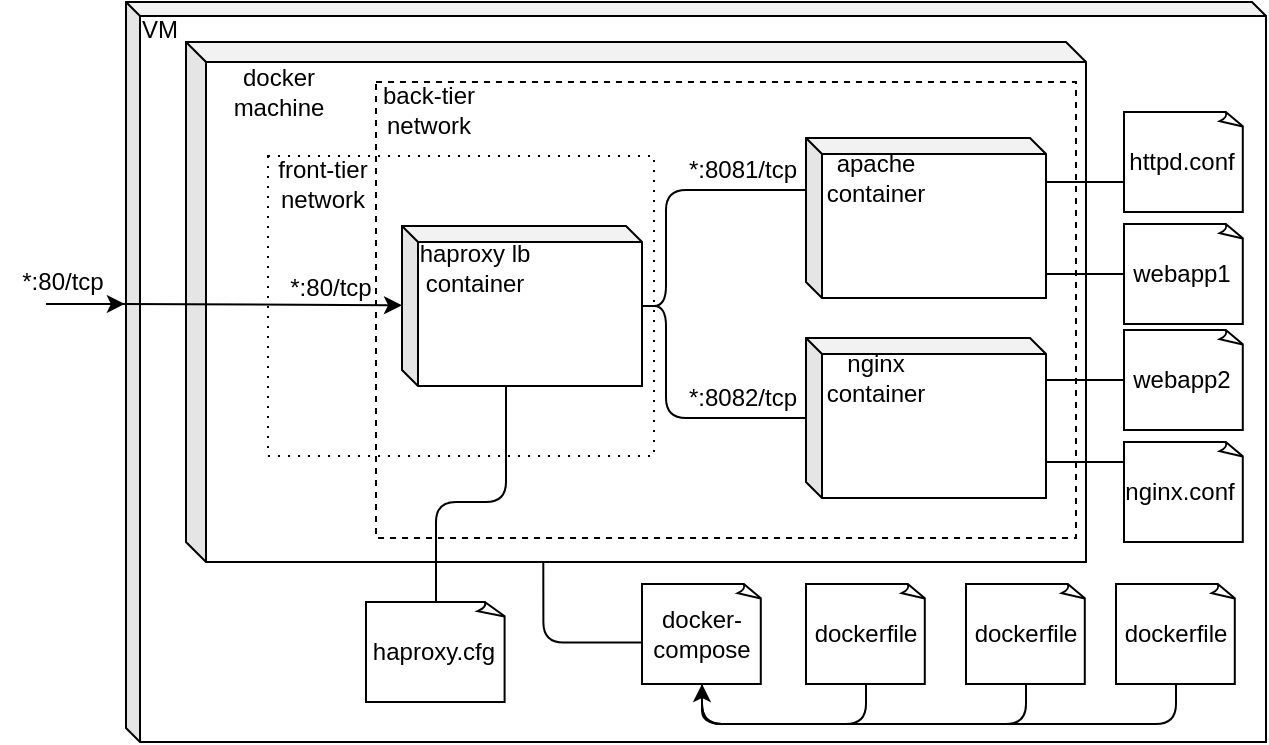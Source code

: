 <mxfile version="12.6.1" type="device"><diagram id="X4h6uVRWEngFaZvKOHjh" name="Page-1"><mxGraphModel dx="885" dy="594" grid="1" gridSize="10" guides="1" tooltips="1" connect="1" arrows="1" fold="1" page="1" pageScale="1" pageWidth="827" pageHeight="1169" math="0" shadow="0"><root><mxCell id="0"/><mxCell id="1" parent="0"/><mxCell id="a_K1HA3vrQmPpw-669ed-46" value="" style="shape=cube;whiteSpace=wrap;html=1;boundedLbl=1;backgroundOutline=1;darkOpacity=0.05;darkOpacity2=0.1;size=7;" vertex="1" parent="1"><mxGeometry x="240" y="20" width="570" height="370" as="geometry"/></mxCell><mxCell id="a_K1HA3vrQmPpw-669ed-44" value="" style="shape=cube;whiteSpace=wrap;html=1;boundedLbl=1;backgroundOutline=1;darkOpacity=0.05;darkOpacity2=0.1;size=10;" vertex="1" parent="1"><mxGeometry x="270" y="40" width="450" height="260" as="geometry"/></mxCell><mxCell id="a_K1HA3vrQmPpw-669ed-48" value="" style="verticalLabelPosition=bottom;verticalAlign=top;html=1;shape=mxgraph.basic.rect;fillColor2=none;strokeWidth=1;size=20;indent=5;dashed=1;" vertex="1" parent="1"><mxGeometry x="365" y="60" width="350" height="228" as="geometry"/></mxCell><mxCell id="a_K1HA3vrQmPpw-669ed-1" value="" style="shape=cube;whiteSpace=wrap;html=1;boundedLbl=1;backgroundOutline=1;darkOpacity=0.05;darkOpacity2=0.1;size=8;" vertex="1" parent="1"><mxGeometry x="580" y="88" width="120" height="80" as="geometry"/></mxCell><mxCell id="a_K1HA3vrQmPpw-669ed-2" value="" style="shape=cube;whiteSpace=wrap;html=1;boundedLbl=1;backgroundOutline=1;darkOpacity=0.05;darkOpacity2=0.1;size=8;" vertex="1" parent="1"><mxGeometry x="580" y="188" width="120" height="80" as="geometry"/></mxCell><mxCell id="a_K1HA3vrQmPpw-669ed-3" value="apache container" style="text;html=1;strokeColor=none;fillColor=none;align=center;verticalAlign=middle;whiteSpace=wrap;rounded=0;" vertex="1" parent="1"><mxGeometry x="590" y="98" width="50" height="20" as="geometry"/></mxCell><mxCell id="a_K1HA3vrQmPpw-669ed-4" value="nginx container" style="text;html=1;strokeColor=none;fillColor=none;align=center;verticalAlign=middle;whiteSpace=wrap;rounded=0;" vertex="1" parent="1"><mxGeometry x="590" y="198" width="50" height="20" as="geometry"/></mxCell><mxCell id="a_K1HA3vrQmPpw-669ed-5" value="" style="whiteSpace=wrap;html=1;shape=mxgraph.basic.document" vertex="1" parent="1"><mxGeometry x="660" y="311" width="60" height="50" as="geometry"/></mxCell><mxCell id="a_K1HA3vrQmPpw-669ed-6" value="dockerfile" style="text;html=1;strokeColor=none;fillColor=none;align=center;verticalAlign=middle;whiteSpace=wrap;rounded=0;" vertex="1" parent="1"><mxGeometry x="665" y="326" width="50" height="20" as="geometry"/></mxCell><mxCell id="a_K1HA3vrQmPpw-669ed-7" value="" style="whiteSpace=wrap;html=1;shape=mxgraph.basic.document" vertex="1" parent="1"><mxGeometry x="580" y="311" width="60" height="50" as="geometry"/></mxCell><mxCell id="a_K1HA3vrQmPpw-669ed-8" value="dockerfile" style="text;html=1;strokeColor=none;fillColor=none;align=center;verticalAlign=middle;whiteSpace=wrap;rounded=0;" vertex="1" parent="1"><mxGeometry x="585" y="326" width="50" height="20" as="geometry"/></mxCell><mxCell id="a_K1HA3vrQmPpw-669ed-9" value="" style="whiteSpace=wrap;html=1;shape=mxgraph.basic.document" vertex="1" parent="1"><mxGeometry x="735" y="311" width="60" height="50" as="geometry"/></mxCell><mxCell id="a_K1HA3vrQmPpw-669ed-10" value="dockerfile" style="text;html=1;strokeColor=none;fillColor=none;align=center;verticalAlign=middle;whiteSpace=wrap;rounded=0;" vertex="1" parent="1"><mxGeometry x="740" y="326" width="50" height="20" as="geometry"/></mxCell><mxCell id="a_K1HA3vrQmPpw-669ed-14" value="haproxy lb container" style="text;html=1;strokeColor=none;fillColor=none;align=center;verticalAlign=middle;whiteSpace=wrap;rounded=0;" vertex="1" parent="1"><mxGeometry x="383" y="143" width="63" height="20" as="geometry"/></mxCell><mxCell id="a_K1HA3vrQmPpw-669ed-16" value="" style="endArrow=none;html=1;exitX=0;exitY=0;exitDx=0;exitDy=26;exitPerimeter=0;strokeColor=#000000;jumpStyle=sharp;edgeStyle=orthogonalEdgeStyle;comic=0;rounded=1;" edge="1" parent="1" source="a_K1HA3vrQmPpw-669ed-1" target="a_K1HA3vrQmPpw-669ed-13"><mxGeometry width="50" height="50" relative="1" as="geometry"><mxPoint x="120" y="130" as="sourcePoint"/><mxPoint x="170" y="80" as="targetPoint"/><Array as="points"><mxPoint x="510" y="114"/><mxPoint x="510" y="172"/></Array></mxGeometry></mxCell><mxCell id="a_K1HA3vrQmPpw-669ed-18" value="" style="endArrow=none;html=1;strokeColor=#000000;jumpStyle=sharp;edgeStyle=orthogonalEdgeStyle;comic=0;rounded=1;" edge="1" parent="1" source="a_K1HA3vrQmPpw-669ed-2" target="a_K1HA3vrQmPpw-669ed-13"><mxGeometry width="50" height="50" relative="1" as="geometry"><mxPoint x="457" y="234" as="sourcePoint"/><mxPoint x="315" y="328" as="targetPoint"/><Array as="points"><mxPoint x="510" y="228"/><mxPoint x="510" y="172"/></Array></mxGeometry></mxCell><mxCell id="a_K1HA3vrQmPpw-669ed-19" value="*:8081/tcp" style="text;html=1;strokeColor=none;fillColor=none;align=center;verticalAlign=middle;whiteSpace=wrap;rounded=0;" vertex="1" parent="1"><mxGeometry x="517" y="94" width="63" height="20" as="geometry"/></mxCell><mxCell id="a_K1HA3vrQmPpw-669ed-20" value="*:8082/tcp" style="text;html=1;strokeColor=none;fillColor=none;align=center;verticalAlign=middle;whiteSpace=wrap;rounded=0;" vertex="1" parent="1"><mxGeometry x="517" y="208" width="63" height="20" as="geometry"/></mxCell><mxCell id="a_K1HA3vrQmPpw-669ed-21" value="" style="endArrow=classic;html=1;strokeColor=#000000;exitX=-0.003;exitY=0.408;exitDx=0;exitDy=0;exitPerimeter=0;jumpStyle=none;jumpSize=0;" edge="1" parent="1" source="a_K1HA3vrQmPpw-669ed-46" target="a_K1HA3vrQmPpw-669ed-13"><mxGeometry width="50" height="50" relative="1" as="geometry"><mxPoint x="250" y="172" as="sourcePoint"/><mxPoint x="195" y="169.76" as="targetPoint"/></mxGeometry></mxCell><mxCell id="a_K1HA3vrQmPpw-669ed-22" value="" style="whiteSpace=wrap;html=1;shape=mxgraph.basic.document" vertex="1" parent="1"><mxGeometry x="498" y="311" width="60" height="50" as="geometry"/></mxCell><mxCell id="a_K1HA3vrQmPpw-669ed-23" value="docker-compose" style="text;html=1;strokeColor=none;fillColor=none;align=center;verticalAlign=middle;whiteSpace=wrap;rounded=0;" vertex="1" parent="1"><mxGeometry x="503" y="326" width="50" height="20" as="geometry"/></mxCell><mxCell id="a_K1HA3vrQmPpw-669ed-24" value="" style="endArrow=none;html=1;strokeColor=#000000;jumpStyle=sharp;edgeStyle=orthogonalEdgeStyle;comic=0;rounded=1;exitX=0.5;exitY=1;exitDx=0;exitDy=0;exitPerimeter=0;entryX=0.5;entryY=1;entryDx=0;entryDy=0;entryPerimeter=0;" edge="1" parent="1" source="a_K1HA3vrQmPpw-669ed-22" target="a_K1HA3vrQmPpw-669ed-7"><mxGeometry width="50" height="50" relative="1" as="geometry"><mxPoint x="596" y="346.857" as="sourcePoint"/><mxPoint x="456" y="291" as="targetPoint"/><Array as="points"><mxPoint x="528" y="381"/><mxPoint x="610" y="381"/></Array></mxGeometry></mxCell><mxCell id="a_K1HA3vrQmPpw-669ed-25" value="" style="endArrow=none;html=1;strokeColor=#000000;jumpStyle=sharp;edgeStyle=orthogonalEdgeStyle;comic=0;rounded=1;exitX=0.5;exitY=1;exitDx=0;exitDy=0;exitPerimeter=0;entryX=0.5;entryY=1;entryDx=0;entryDy=0;entryPerimeter=0;" edge="1" parent="1" source="a_K1HA3vrQmPpw-669ed-9" target="a_K1HA3vrQmPpw-669ed-22"><mxGeometry width="50" height="50" relative="1" as="geometry"><mxPoint x="721.05" y="376" as="sourcePoint"/><mxPoint x="641" y="361" as="targetPoint"/><Array as="points"><mxPoint x="765" y="381"/><mxPoint x="528" y="381"/></Array></mxGeometry></mxCell><mxCell id="a_K1HA3vrQmPpw-669ed-26" value="" style="endArrow=classic;html=1;strokeColor=#000000;jumpStyle=sharp;edgeStyle=orthogonalEdgeStyle;comic=0;rounded=1;exitX=0.5;exitY=1;exitDx=0;exitDy=0;exitPerimeter=0;startArrow=none;startFill=0;endFill=1;" edge="1" parent="1" source="a_K1HA3vrQmPpw-669ed-5" target="a_K1HA3vrQmPpw-669ed-22"><mxGeometry width="50" height="50" relative="1" as="geometry"><mxPoint x="721" y="401" as="sourcePoint"/><mxPoint x="641" y="361" as="targetPoint"/><Array as="points"><mxPoint x="690" y="381"/><mxPoint x="528" y="381"/></Array></mxGeometry></mxCell><mxCell id="a_K1HA3vrQmPpw-669ed-29" value="" style="whiteSpace=wrap;html=1;shape=mxgraph.basic.document" vertex="1" parent="1"><mxGeometry x="360" y="320" width="70" height="50" as="geometry"/></mxCell><mxCell id="a_K1HA3vrQmPpw-669ed-30" value="haproxy.cfg" style="text;html=1;strokeColor=none;fillColor=none;align=center;verticalAlign=middle;whiteSpace=wrap;rounded=0;" vertex="1" parent="1"><mxGeometry x="369" y="335" width="50" height="20" as="geometry"/></mxCell><mxCell id="a_K1HA3vrQmPpw-669ed-31" value="" style="whiteSpace=wrap;html=1;shape=mxgraph.basic.document" vertex="1" parent="1"><mxGeometry x="739" y="75" width="60" height="50" as="geometry"/></mxCell><mxCell id="a_K1HA3vrQmPpw-669ed-32" value="httpd.conf" style="text;html=1;strokeColor=none;fillColor=none;align=center;verticalAlign=middle;whiteSpace=wrap;rounded=0;" vertex="1" parent="1"><mxGeometry x="743" y="90" width="50" height="20" as="geometry"/></mxCell><mxCell id="a_K1HA3vrQmPpw-669ed-33" value="" style="whiteSpace=wrap;html=1;shape=mxgraph.basic.document" vertex="1" parent="1"><mxGeometry x="739.0" y="240" width="60" height="50" as="geometry"/></mxCell><mxCell id="a_K1HA3vrQmPpw-669ed-34" value="nginx.conf" style="text;html=1;strokeColor=none;fillColor=none;align=center;verticalAlign=middle;whiteSpace=wrap;rounded=0;" vertex="1" parent="1"><mxGeometry x="742.0" y="255" width="50" height="20" as="geometry"/></mxCell><mxCell id="a_K1HA3vrQmPpw-669ed-36" value="" style="whiteSpace=wrap;html=1;shape=mxgraph.basic.document" vertex="1" parent="1"><mxGeometry x="739" y="131" width="60" height="50" as="geometry"/></mxCell><mxCell id="a_K1HA3vrQmPpw-669ed-37" value="webapp1" style="text;html=1;strokeColor=none;fillColor=none;align=center;verticalAlign=middle;whiteSpace=wrap;rounded=0;" vertex="1" parent="1"><mxGeometry x="743" y="146" width="50" height="20" as="geometry"/></mxCell><mxCell id="a_K1HA3vrQmPpw-669ed-38" value="" style="whiteSpace=wrap;html=1;shape=mxgraph.basic.document" vertex="1" parent="1"><mxGeometry x="739" y="184" width="60" height="50" as="geometry"/></mxCell><mxCell id="a_K1HA3vrQmPpw-669ed-39" value="webapp2" style="text;html=1;strokeColor=none;fillColor=none;align=center;verticalAlign=middle;whiteSpace=wrap;rounded=0;" vertex="1" parent="1"><mxGeometry x="743" y="199" width="50" height="20" as="geometry"/></mxCell><mxCell id="a_K1HA3vrQmPpw-669ed-45" value="docker machine" style="text;html=1;strokeColor=none;fillColor=none;align=center;verticalAlign=middle;whiteSpace=wrap;rounded=0;" vertex="1" parent="1"><mxGeometry x="285" y="55" width="63" height="20" as="geometry"/></mxCell><mxCell id="a_K1HA3vrQmPpw-669ed-47" value="VM" style="text;html=1;strokeColor=none;fillColor=none;align=center;verticalAlign=middle;whiteSpace=wrap;rounded=0;" vertex="1" parent="1"><mxGeometry x="237" y="24" width="40" height="20" as="geometry"/></mxCell><mxCell id="a_K1HA3vrQmPpw-669ed-49" value="back-tier network" style="text;html=1;strokeColor=none;fillColor=none;align=center;verticalAlign=middle;whiteSpace=wrap;rounded=0;" vertex="1" parent="1"><mxGeometry x="360" y="64" width="63" height="20" as="geometry"/></mxCell><mxCell id="a_K1HA3vrQmPpw-669ed-51" value="" style="verticalLabelPosition=bottom;verticalAlign=top;html=1;shape=mxgraph.basic.rect;fillColor2=none;strokeWidth=1;size=20;indent=5;dashed=1;fillColor=none;dashPattern=1 4;" vertex="1" parent="1"><mxGeometry x="311" y="97" width="193" height="150" as="geometry"/></mxCell><mxCell id="a_K1HA3vrQmPpw-669ed-52" value="front-tier network" style="text;html=1;strokeColor=none;fillColor=none;align=center;verticalAlign=middle;whiteSpace=wrap;rounded=0;" vertex="1" parent="1"><mxGeometry x="307" y="101" width="63" height="20" as="geometry"/></mxCell><mxCell id="a_K1HA3vrQmPpw-669ed-13" value="" style="shape=cube;whiteSpace=wrap;html=1;boundedLbl=1;backgroundOutline=1;darkOpacity=0.05;darkOpacity2=0.1;size=8;fillColor=none;" vertex="1" parent="1"><mxGeometry x="378" y="132" width="120" height="80" as="geometry"/></mxCell><mxCell id="a_K1HA3vrQmPpw-669ed-53" value="" style="endArrow=classic;html=1;strokeColor=#000000;entryX=-0.001;entryY=0.408;entryDx=0;entryDy=0;entryPerimeter=0;jumpStyle=sharp;" edge="1" parent="1" target="a_K1HA3vrQmPpw-669ed-46"><mxGeometry width="50" height="50" relative="1" as="geometry"><mxPoint x="200" y="171" as="sourcePoint"/><mxPoint x="240" y="174" as="targetPoint"/></mxGeometry></mxCell><mxCell id="a_K1HA3vrQmPpw-669ed-54" value="*:80/tcp" style="text;html=1;strokeColor=none;fillColor=none;align=center;verticalAlign=middle;whiteSpace=wrap;rounded=0;" vertex="1" parent="1"><mxGeometry x="177" y="150" width="63" height="20" as="geometry"/></mxCell><mxCell id="a_K1HA3vrQmPpw-669ed-55" value="*:80/tcp" style="text;html=1;strokeColor=none;fillColor=none;align=center;verticalAlign=middle;whiteSpace=wrap;rounded=0;" vertex="1" parent="1"><mxGeometry x="311" y="153" width="63" height="20" as="geometry"/></mxCell><mxCell id="a_K1HA3vrQmPpw-669ed-56" value="" style="endArrow=none;html=1;strokeColor=#000000;jumpStyle=sharp;edgeStyle=orthogonalEdgeStyle;comic=0;rounded=1;entryX=0.397;entryY=1;entryDx=0;entryDy=0;entryPerimeter=0;exitX=0.005;exitY=0.585;exitDx=0;exitDy=0;exitPerimeter=0;" edge="1" parent="1" source="a_K1HA3vrQmPpw-669ed-22" target="a_K1HA3vrQmPpw-669ed-44"><mxGeometry width="50" height="50" relative="1" as="geometry"><mxPoint x="498" y="331" as="sourcePoint"/><mxPoint x="508.0" y="181.588" as="targetPoint"/><Array as="points"><mxPoint x="449" y="340"/></Array></mxGeometry></mxCell><mxCell id="a_K1HA3vrQmPpw-669ed-62" value="" style="endArrow=none;html=1;strokeColor=#000000;jumpStyle=sharp;edgeStyle=orthogonalEdgeStyle;comic=0;rounded=1;" edge="1" parent="1" source="a_K1HA3vrQmPpw-669ed-31" target="a_K1HA3vrQmPpw-669ed-1"><mxGeometry width="50" height="50" relative="1" as="geometry"><mxPoint x="751.996" y="123.003" as="sourcePoint"/><mxPoint x="669.71" y="180.717" as="targetPoint"/><Array as="points"><mxPoint x="720" y="110"/><mxPoint x="720" y="110"/></Array></mxGeometry></mxCell><mxCell id="a_K1HA3vrQmPpw-669ed-63" value="" style="endArrow=none;html=1;strokeColor=#000000;jumpStyle=sharp;edgeStyle=orthogonalEdgeStyle;comic=0;rounded=1;" edge="1" parent="1" source="a_K1HA3vrQmPpw-669ed-36" target="a_K1HA3vrQmPpw-669ed-1"><mxGeometry width="50" height="50" relative="1" as="geometry"><mxPoint x="749" y="119.907" as="sourcePoint"/><mxPoint x="710" y="119.907" as="targetPoint"/><Array as="points"><mxPoint x="720" y="156"/><mxPoint x="720" y="156"/></Array></mxGeometry></mxCell><mxCell id="a_K1HA3vrQmPpw-669ed-64" value="" style="endArrow=none;html=1;strokeColor=#000000;jumpStyle=sharp;edgeStyle=orthogonalEdgeStyle;comic=0;rounded=1;" edge="1" parent="1" source="a_K1HA3vrQmPpw-669ed-38" target="a_K1HA3vrQmPpw-669ed-2"><mxGeometry width="50" height="50" relative="1" as="geometry"><mxPoint x="749" y="120" as="sourcePoint"/><mxPoint x="710" y="120" as="targetPoint"/><Array as="points"><mxPoint x="710" y="209"/><mxPoint x="710" y="209"/></Array></mxGeometry></mxCell><mxCell id="a_K1HA3vrQmPpw-669ed-65" value="" style="endArrow=none;html=1;strokeColor=#000000;jumpStyle=sharp;edgeStyle=orthogonalEdgeStyle;comic=0;rounded=1;" edge="1" parent="1" source="a_K1HA3vrQmPpw-669ed-33" target="a_K1HA3vrQmPpw-669ed-2"><mxGeometry width="50" height="50" relative="1" as="geometry"><mxPoint x="749" y="218.905" as="sourcePoint"/><mxPoint x="709.16" y="219.2" as="targetPoint"/><Array as="points"><mxPoint x="720" y="250"/><mxPoint x="720" y="250"/></Array></mxGeometry></mxCell><mxCell id="a_K1HA3vrQmPpw-669ed-66" value="" style="endArrow=none;html=1;strokeColor=#000000;jumpStyle=sharp;edgeStyle=orthogonalEdgeStyle;comic=0;rounded=1;exitX=0.5;exitY=0;exitDx=0;exitDy=0;exitPerimeter=0;" edge="1" parent="1" source="a_K1HA3vrQmPpw-669ed-29" target="a_K1HA3vrQmPpw-669ed-13"><mxGeometry width="50" height="50" relative="1" as="geometry"><mxPoint x="439.998" y="334.997" as="sourcePoint"/><mxPoint x="521.902" y="334.997" as="targetPoint"/><Array as="points"><mxPoint x="395" y="270"/><mxPoint x="430" y="270"/></Array></mxGeometry></mxCell></root></mxGraphModel></diagram></mxfile>